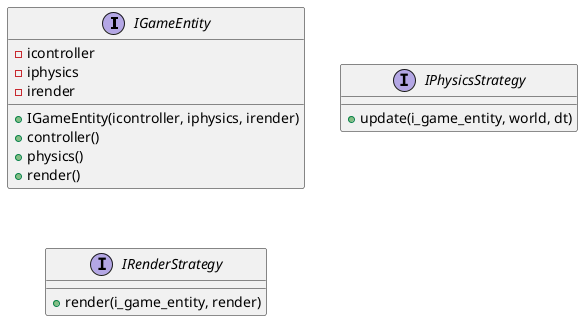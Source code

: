 @startuml

interface IGameEntity
{
	-icontroller
	-iphysics
	-irender
	+IGameEntity(icontroller, iphysics, irender)
	+controller()
	+physics()
	+render()
}

interface IPhysicsStrategy
{
	+update(i_game_entity, world, dt)
}

interface IRenderStrategy
{
	+render(i_game_entity, render)
}

@enduml